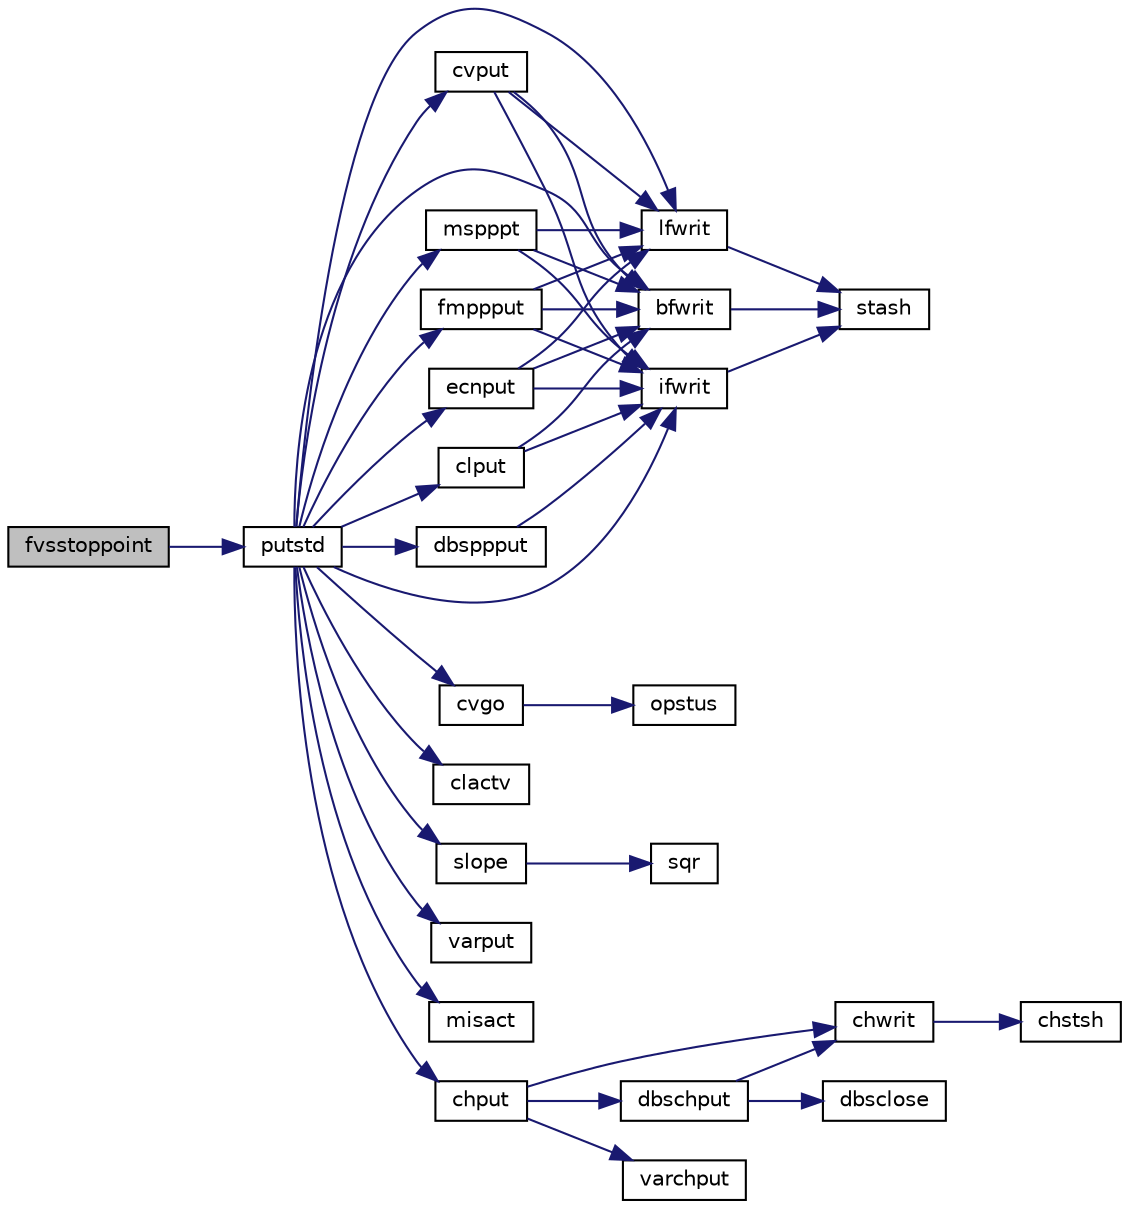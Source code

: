 digraph "fvsstoppoint"
{
  edge [fontname="Helvetica",fontsize="10",labelfontname="Helvetica",labelfontsize="10"];
  node [fontname="Helvetica",fontsize="10",shape=record];
  rankdir="LR";
  Node1 [label="fvsstoppoint",height=0.2,width=0.4,color="black", fillcolor="grey75", style="filled", fontcolor="black"];
  Node1 -> Node2 [color="midnightblue",fontsize="10",style="solid",fontname="Helvetica"];
  Node2 [label="putstd",height=0.2,width=0.4,color="black", fillcolor="white", style="filled",URL="$putstd_8f.html#a047efb2c7aaaa540a9d94c992299b6f2"];
  Node2 -> Node3 [color="midnightblue",fontsize="10",style="solid",fontname="Helvetica"];
  Node3 [label="ifwrit",height=0.2,width=0.4,color="black", fillcolor="white", style="filled",URL="$putgetsubs_8f.html#a3cd4a9559d862ea6df3c442238be9728"];
  Node3 -> Node4 [color="midnightblue",fontsize="10",style="solid",fontname="Helvetica"];
  Node4 [label="stash",height=0.2,width=0.4,color="black", fillcolor="white", style="filled",URL="$stash_8f.html#a47f96cfcf0b52c1121a42dd3e15f5f7e"];
  Node2 -> Node5 [color="midnightblue",fontsize="10",style="solid",fontname="Helvetica"];
  Node5 [label="cvgo",height=0.2,width=0.4,color="black", fillcolor="white", style="filled",URL="$cvgo_8f.html#a198e8fab901513459ce05248f4ef563c"];
  Node5 -> Node6 [color="midnightblue",fontsize="10",style="solid",fontname="Helvetica"];
  Node6 [label="opstus",height=0.2,width=0.4,color="black", fillcolor="white", style="filled",URL="$opstus_8f.html#a2ba04a222a41f42068dd870eb6f0f1d0"];
  Node2 -> Node7 [color="midnightblue",fontsize="10",style="solid",fontname="Helvetica"];
  Node7 [label="clactv",height=0.2,width=0.4,color="black", fillcolor="white", style="filled",URL="$clputget_8f.html#ac4944506fce4a3624ef2911062f1432c"];
  Node2 -> Node8 [color="midnightblue",fontsize="10",style="solid",fontname="Helvetica"];
  Node8 [label="lfwrit",height=0.2,width=0.4,color="black", fillcolor="white", style="filled",URL="$putgetsubs_8f.html#a8b435043b7af6c04d8198e1100857d34"];
  Node8 -> Node4 [color="midnightblue",fontsize="10",style="solid",fontname="Helvetica"];
  Node2 -> Node9 [color="midnightblue",fontsize="10",style="solid",fontname="Helvetica"];
  Node9 [label="slope",height=0.2,width=0.4,color="black", fillcolor="white", style="filled",URL="$fof__soi_8c.html#ac490823ca6d42e8898c5254c70a316ff"];
  Node9 -> Node10 [color="midnightblue",fontsize="10",style="solid",fontname="Helvetica"];
  Node10 [label="sqr",height=0.2,width=0.4,color="black", fillcolor="white", style="filled",URL="$fof__soi_8c.html#a1a35cac9977f5ee55e3378655cb905d4"];
  Node2 -> Node11 [color="midnightblue",fontsize="10",style="solid",fontname="Helvetica"];
  Node11 [label="bfwrit",height=0.2,width=0.4,color="black", fillcolor="white", style="filled",URL="$putgetsubs_8f.html#ac1bf78e167b5695a26783509367746f8"];
  Node11 -> Node4 [color="midnightblue",fontsize="10",style="solid",fontname="Helvetica"];
  Node2 -> Node12 [color="midnightblue",fontsize="10",style="solid",fontname="Helvetica"];
  Node12 [label="varput",height=0.2,width=0.4,color="black", fillcolor="white", style="filled",URL="$varput_8f.html#ae2cbed7d506f8852ee59fa5217c38c72"];
  Node2 -> Node13 [color="midnightblue",fontsize="10",style="solid",fontname="Helvetica"];
  Node13 [label="cvput",height=0.2,width=0.4,color="black", fillcolor="white", style="filled",URL="$cvput_8f.html#a5dc6d0421a169f9b818b2e40b6c4554b"];
  Node13 -> Node3 [color="midnightblue",fontsize="10",style="solid",fontname="Helvetica"];
  Node13 -> Node8 [color="midnightblue",fontsize="10",style="solid",fontname="Helvetica"];
  Node13 -> Node11 [color="midnightblue",fontsize="10",style="solid",fontname="Helvetica"];
  Node2 -> Node14 [color="midnightblue",fontsize="10",style="solid",fontname="Helvetica"];
  Node14 [label="misact",height=0.2,width=0.4,color="black", fillcolor="white", style="filled",URL="$misact_8f.html#a79a9f8718b51ed1fa7b080cef84af964"];
  Node2 -> Node15 [color="midnightblue",fontsize="10",style="solid",fontname="Helvetica"];
  Node15 [label="mspppt",height=0.2,width=0.4,color="black", fillcolor="white", style="filled",URL="$mspppt_8f.html#aa83e1d5347da83c16ad16e1dfad514b4"];
  Node15 -> Node8 [color="midnightblue",fontsize="10",style="solid",fontname="Helvetica"];
  Node15 -> Node11 [color="midnightblue",fontsize="10",style="solid",fontname="Helvetica"];
  Node15 -> Node3 [color="midnightblue",fontsize="10",style="solid",fontname="Helvetica"];
  Node2 -> Node16 [color="midnightblue",fontsize="10",style="solid",fontname="Helvetica"];
  Node16 [label="fmppput",height=0.2,width=0.4,color="black", fillcolor="white", style="filled",URL="$fmppput_8f.html#a56df4134c9a6cf800cf52a98f0145759"];
  Node16 -> Node3 [color="midnightblue",fontsize="10",style="solid",fontname="Helvetica"];
  Node16 -> Node8 [color="midnightblue",fontsize="10",style="solid",fontname="Helvetica"];
  Node16 -> Node11 [color="midnightblue",fontsize="10",style="solid",fontname="Helvetica"];
  Node2 -> Node17 [color="midnightblue",fontsize="10",style="solid",fontname="Helvetica"];
  Node17 [label="ecnput",height=0.2,width=0.4,color="black", fillcolor="white", style="filled",URL="$ecnput_8f.html#a3183458c9c2ffa033d4a2eff592d5e95"];
  Node17 -> Node3 [color="midnightblue",fontsize="10",style="solid",fontname="Helvetica"];
  Node17 -> Node8 [color="midnightblue",fontsize="10",style="solid",fontname="Helvetica"];
  Node17 -> Node11 [color="midnightblue",fontsize="10",style="solid",fontname="Helvetica"];
  Node2 -> Node18 [color="midnightblue",fontsize="10",style="solid",fontname="Helvetica"];
  Node18 [label="dbsppput",height=0.2,width=0.4,color="black", fillcolor="white", style="filled",URL="$dbsppput_8f.html#a93f9ca74ef2e29cb1a3de3849a46c9eb"];
  Node18 -> Node3 [color="midnightblue",fontsize="10",style="solid",fontname="Helvetica"];
  Node2 -> Node19 [color="midnightblue",fontsize="10",style="solid",fontname="Helvetica"];
  Node19 [label="clput",height=0.2,width=0.4,color="black", fillcolor="white", style="filled",URL="$clputget_8f.html#ac604c456a2a16f37421c9bdbc5dd9c11"];
  Node19 -> Node3 [color="midnightblue",fontsize="10",style="solid",fontname="Helvetica"];
  Node19 -> Node11 [color="midnightblue",fontsize="10",style="solid",fontname="Helvetica"];
  Node2 -> Node20 [color="midnightblue",fontsize="10",style="solid",fontname="Helvetica"];
  Node20 [label="chput",height=0.2,width=0.4,color="black", fillcolor="white", style="filled",URL="$chput_8f.html#aa8c2de53d908e8d4c828dec2c2e2e0b4"];
  Node20 -> Node21 [color="midnightblue",fontsize="10",style="solid",fontname="Helvetica"];
  Node21 [label="chwrit",height=0.2,width=0.4,color="black", fillcolor="white", style="filled",URL="$putgetsubs_8f.html#a6c3081883acca99c605423393aa01a39"];
  Node21 -> Node22 [color="midnightblue",fontsize="10",style="solid",fontname="Helvetica"];
  Node22 [label="chstsh",height=0.2,width=0.4,color="black", fillcolor="white", style="filled",URL="$stash_8f.html#adf6ebf8ab747ed06989cc6d96ed7d988"];
  Node20 -> Node23 [color="midnightblue",fontsize="10",style="solid",fontname="Helvetica"];
  Node23 [label="dbschput",height=0.2,width=0.4,color="black", fillcolor="white", style="filled",URL="$dbsppput_8f.html#a10404fefe2bac1c44e0116c7a687a4c3"];
  Node23 -> Node21 [color="midnightblue",fontsize="10",style="solid",fontname="Helvetica"];
  Node23 -> Node24 [color="midnightblue",fontsize="10",style="solid",fontname="Helvetica"];
  Node24 [label="dbsclose",height=0.2,width=0.4,color="black", fillcolor="white", style="filled",URL="$dbsclose_8f.html#aed2197b8dac3e7cc05ea998c5322bca4"];
  Node20 -> Node25 [color="midnightblue",fontsize="10",style="solid",fontname="Helvetica"];
  Node25 [label="varchput",height=0.2,width=0.4,color="black", fillcolor="white", style="filled",URL="$varput_8f.html#ac0dee3c87a59ef6bea78a10c40291e98"];
}
